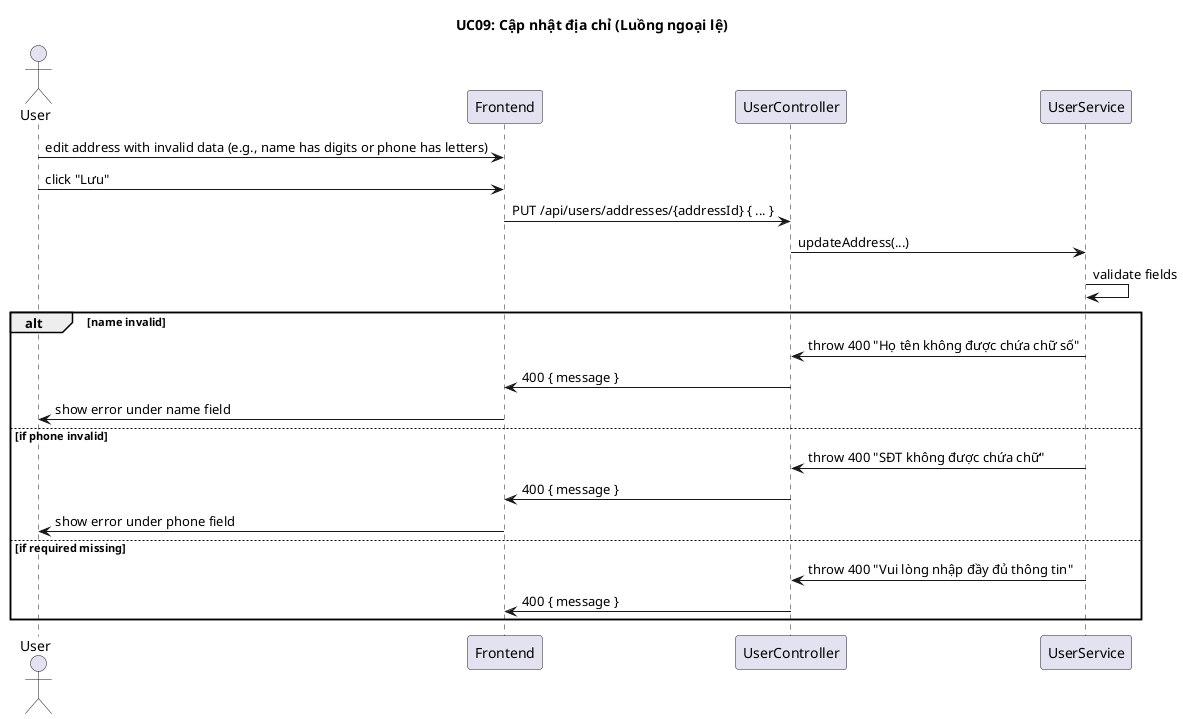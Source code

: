 @startuml UC09_UpdateAddress_Errors

title UC09: Cập nhật địa chỉ (Luồng ngoại lệ)

actor User
participant Frontend
participant UserController
participant UserService

User -> Frontend: edit address with invalid data (e.g., name has digits or phone has letters)
User -> Frontend: click "Lưu"
Frontend -> UserController: PUT /api/users/addresses/{addressId} { ... }
UserController -> UserService: updateAddress(...)
UserService -> UserService: validate fields
alt name invalid
  UserService -> UserController: throw 400 "Họ tên không được chứa chữ số"
  UserController -> Frontend: 400 { message }
  Frontend -> User: show error under name field
else if phone invalid
  UserService -> UserController: throw 400 "SĐT không được chứa chữ"
  UserController -> Frontend: 400 { message }
  Frontend -> User: show error under phone field
else if required missing
  UserService -> UserController: throw 400 "Vui lòng nhập đầy đủ thông tin"
  UserController -> Frontend: 400 { message }
end
@enduml
